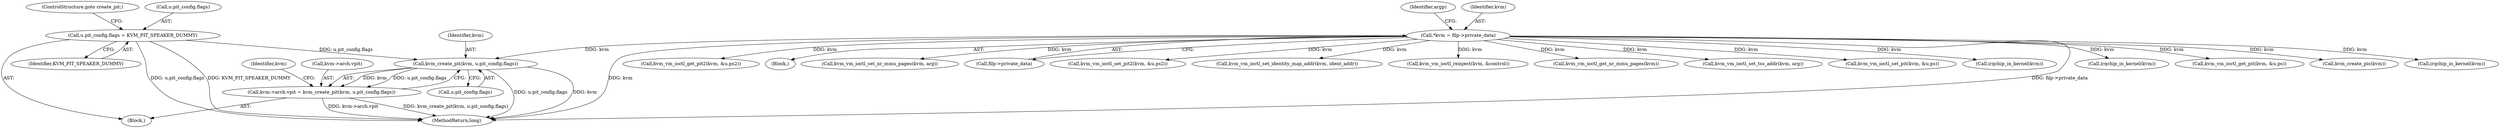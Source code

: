 digraph "0_linux_9c895160d25a76c21b65bad141b08e8d4f99afef@API" {
"1000365" [label="(Call,kvm_create_pit(kvm, u.pit_config.flags))"];
"1000109" [label="(Call,*kvm = filp->private_data)"];
"1000315" [label="(Call,u.pit_config.flags = KVM_PIT_SPEAKER_DUMMY)"];
"1000359" [label="(Call,kvm->arch.vpit = kvm_create_pit(kvm, u.pit_config.flags))"];
"1000116" [label="(Identifier,argp)"];
"1000409" [label="(Call,irqchip_in_kernel(kvm))"];
"1000359" [label="(Call,kvm->arch.vpit = kvm_create_pit(kvm, u.pit_config.flags))"];
"1000128" [label="(Block,)"];
"1000366" [label="(Identifier,kvm)"];
"1000321" [label="(Identifier,KVM_PIT_SPEAKER_DUMMY)"];
"1000584" [label="(Call,kvm_vm_ioctl_get_pit(kvm, &u.ps))"];
"1000367" [label="(Call,u.pit_config.flags)"];
"1000110" [label="(Identifier,kvm)"];
"1000219" [label="(Call,kvm_create_pic(kvm))"];
"1000315" [label="(Call,u.pit_config.flags = KVM_PIT_SPEAKER_DUMMY)"];
"1000475" [label="(Call,irqchip_in_kernel(kvm))"];
"1000672" [label="(Call,kvm_vm_ioctl_get_pit2(kvm, &u.ps2))"];
"1000375" [label="(Identifier,kvm)"];
"1000107" [label="(Block,)"];
"1000170" [label="(Call,kvm_vm_ioctl_set_nr_mmu_pages(kvm, arg))"];
"1000111" [label="(Call,filp->private_data)"];
"1000733" [label="(Call,kvm_vm_ioctl_set_pit2(kvm, &u.ps2))"];
"1000158" [label="(Call,kvm_vm_ioctl_set_identity_map_addr(kvm, ident_addr))"];
"1000763" [label="(Call,kvm_vm_ioctl_reinject(kvm, &control))"];
"1000180" [label="(Call,kvm_vm_ioctl_get_nr_mmu_pages(kvm))"];
"1000109" [label="(Call,*kvm = filp->private_data)"];
"1000132" [label="(Call,kvm_vm_ioctl_set_tss_addr(kvm, arg))"];
"1000913" [label="(MethodReturn,long)"];
"1000365" [label="(Call,kvm_create_pit(kvm, u.pit_config.flags))"];
"1000360" [label="(Call,kvm->arch.vpit)"];
"1000322" [label="(ControlStructure,goto create_pit;)"];
"1000643" [label="(Call,kvm_vm_ioctl_set_pit(kvm, &u.ps))"];
"1000316" [label="(Call,u.pit_config.flags)"];
"1000533" [label="(Call,irqchip_in_kernel(kvm))"];
"1000365" -> "1000359"  [label="AST: "];
"1000365" -> "1000367"  [label="CFG: "];
"1000366" -> "1000365"  [label="AST: "];
"1000367" -> "1000365"  [label="AST: "];
"1000359" -> "1000365"  [label="CFG: "];
"1000365" -> "1000913"  [label="DDG: u.pit_config.flags"];
"1000365" -> "1000913"  [label="DDG: kvm"];
"1000365" -> "1000359"  [label="DDG: kvm"];
"1000365" -> "1000359"  [label="DDG: u.pit_config.flags"];
"1000109" -> "1000365"  [label="DDG: kvm"];
"1000315" -> "1000365"  [label="DDG: u.pit_config.flags"];
"1000109" -> "1000107"  [label="AST: "];
"1000109" -> "1000111"  [label="CFG: "];
"1000110" -> "1000109"  [label="AST: "];
"1000111" -> "1000109"  [label="AST: "];
"1000116" -> "1000109"  [label="CFG: "];
"1000109" -> "1000913"  [label="DDG: kvm"];
"1000109" -> "1000913"  [label="DDG: filp->private_data"];
"1000109" -> "1000132"  [label="DDG: kvm"];
"1000109" -> "1000158"  [label="DDG: kvm"];
"1000109" -> "1000170"  [label="DDG: kvm"];
"1000109" -> "1000180"  [label="DDG: kvm"];
"1000109" -> "1000219"  [label="DDG: kvm"];
"1000109" -> "1000409"  [label="DDG: kvm"];
"1000109" -> "1000475"  [label="DDG: kvm"];
"1000109" -> "1000533"  [label="DDG: kvm"];
"1000109" -> "1000584"  [label="DDG: kvm"];
"1000109" -> "1000643"  [label="DDG: kvm"];
"1000109" -> "1000672"  [label="DDG: kvm"];
"1000109" -> "1000733"  [label="DDG: kvm"];
"1000109" -> "1000763"  [label="DDG: kvm"];
"1000315" -> "1000128"  [label="AST: "];
"1000315" -> "1000321"  [label="CFG: "];
"1000316" -> "1000315"  [label="AST: "];
"1000321" -> "1000315"  [label="AST: "];
"1000322" -> "1000315"  [label="CFG: "];
"1000315" -> "1000913"  [label="DDG: u.pit_config.flags"];
"1000315" -> "1000913"  [label="DDG: KVM_PIT_SPEAKER_DUMMY"];
"1000359" -> "1000128"  [label="AST: "];
"1000360" -> "1000359"  [label="AST: "];
"1000375" -> "1000359"  [label="CFG: "];
"1000359" -> "1000913"  [label="DDG: kvm_create_pit(kvm, u.pit_config.flags)"];
"1000359" -> "1000913"  [label="DDG: kvm->arch.vpit"];
}
